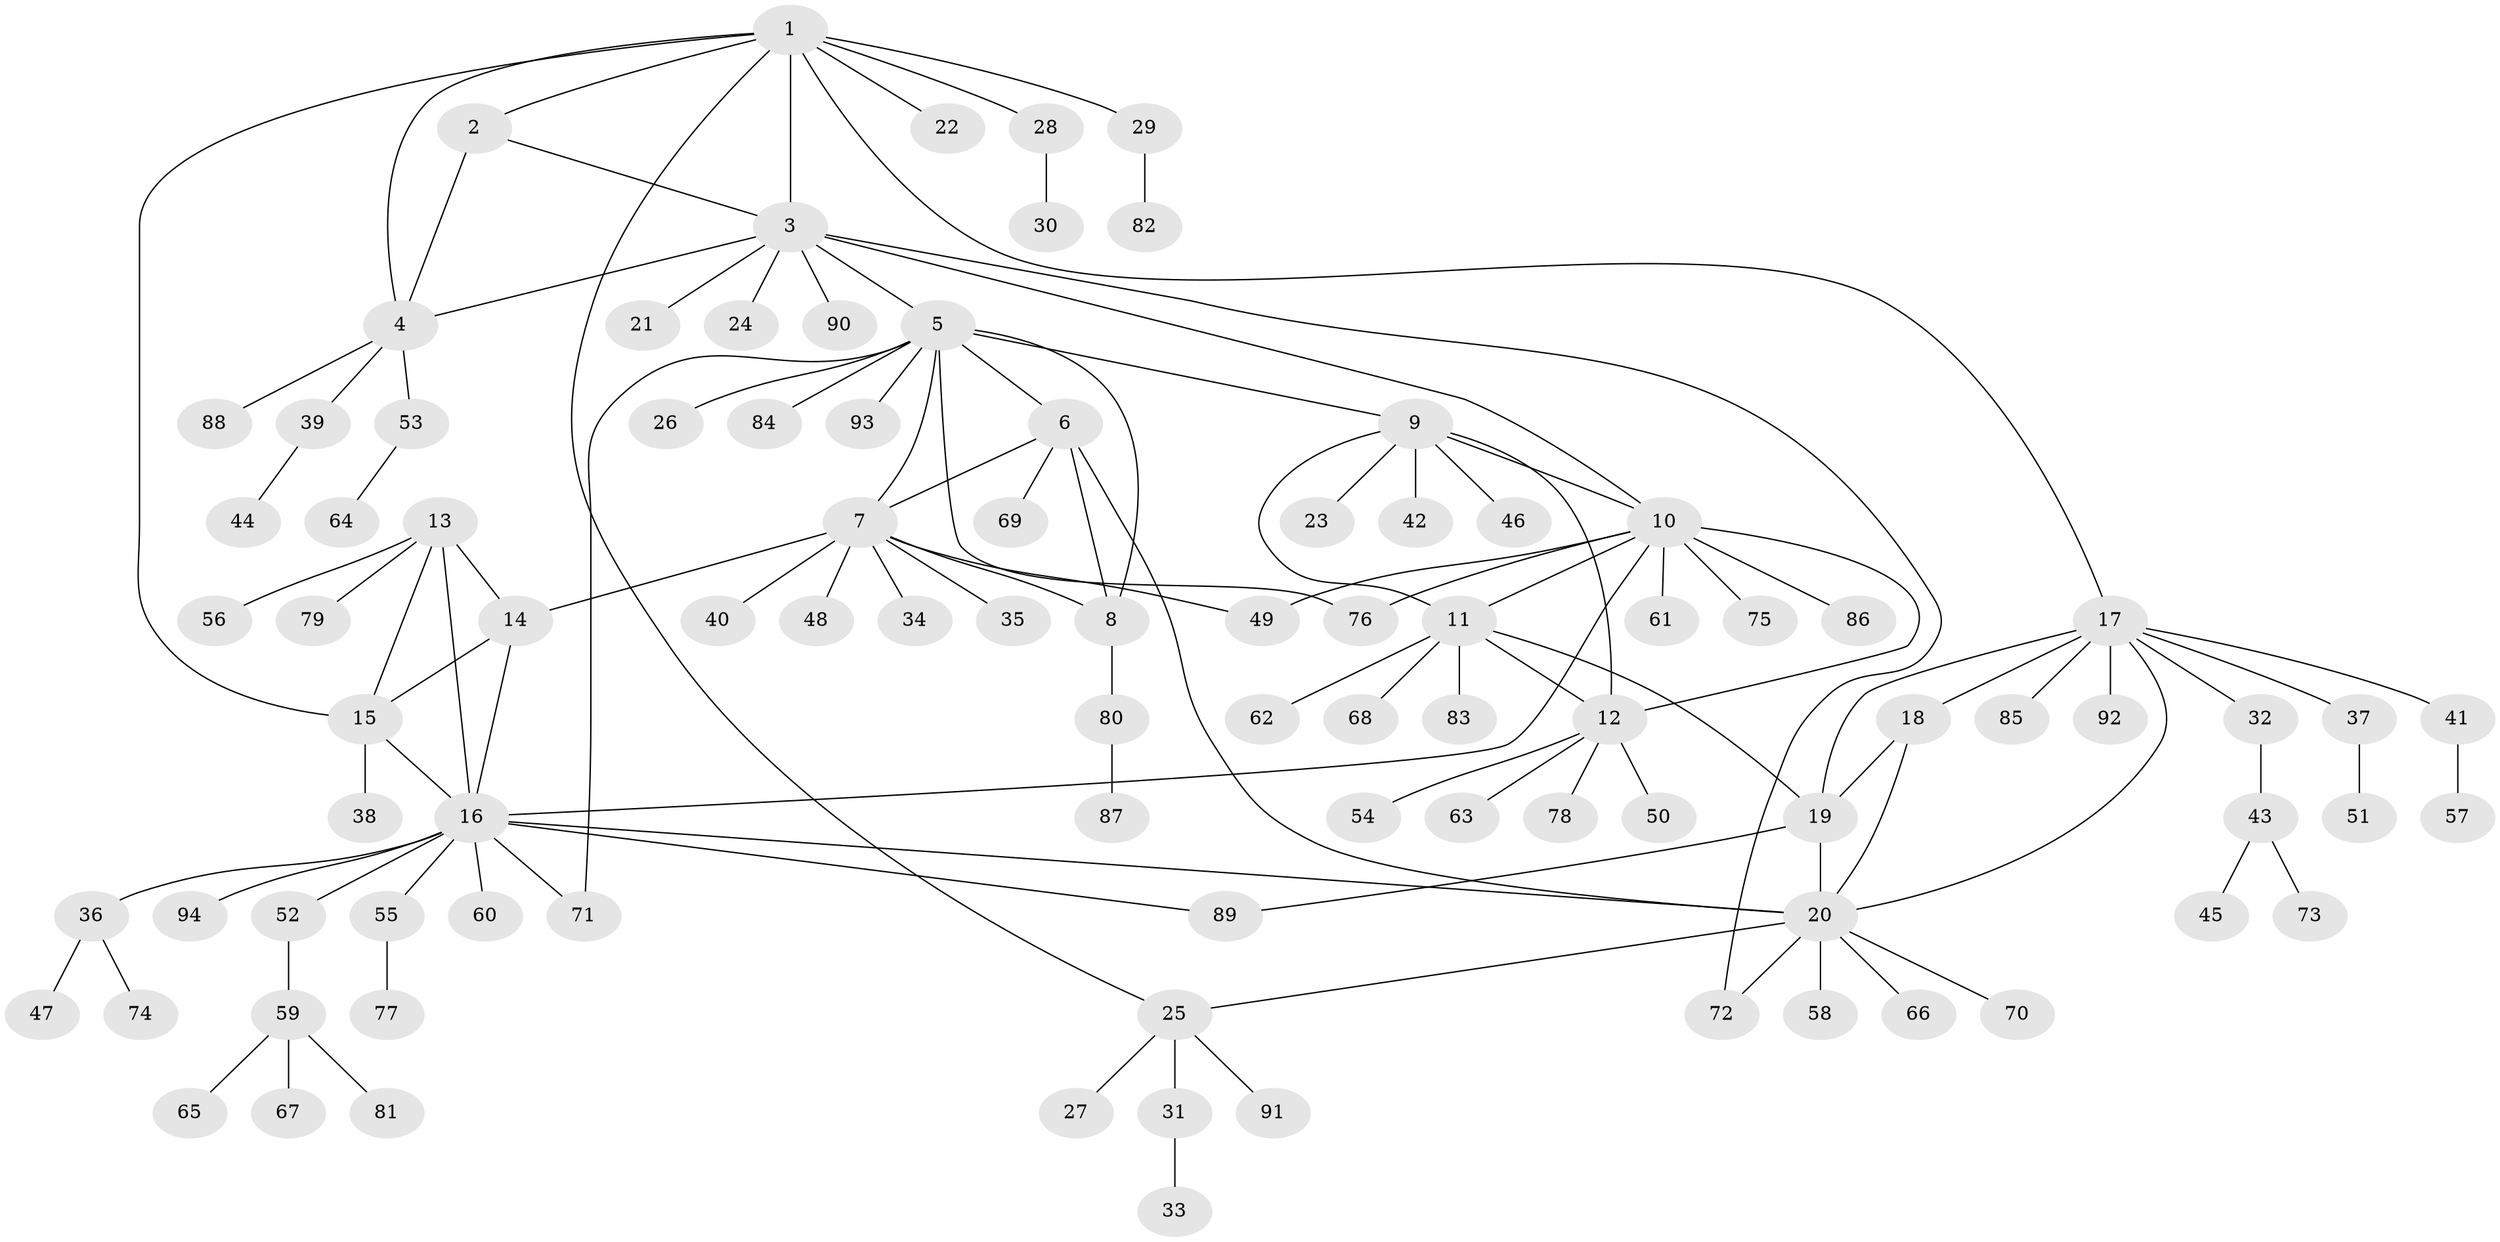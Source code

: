 // coarse degree distribution, {4: 0.0425531914893617, 3: 0.0425531914893617, 1: 0.8085106382978723, 18: 0.02127659574468085, 5: 0.02127659574468085, 16: 0.02127659574468085, 9: 0.02127659574468085, 2: 0.02127659574468085}
// Generated by graph-tools (version 1.1) at 2025/58/03/04/25 21:58:40]
// undirected, 94 vertices, 120 edges
graph export_dot {
graph [start="1"]
  node [color=gray90,style=filled];
  1;
  2;
  3;
  4;
  5;
  6;
  7;
  8;
  9;
  10;
  11;
  12;
  13;
  14;
  15;
  16;
  17;
  18;
  19;
  20;
  21;
  22;
  23;
  24;
  25;
  26;
  27;
  28;
  29;
  30;
  31;
  32;
  33;
  34;
  35;
  36;
  37;
  38;
  39;
  40;
  41;
  42;
  43;
  44;
  45;
  46;
  47;
  48;
  49;
  50;
  51;
  52;
  53;
  54;
  55;
  56;
  57;
  58;
  59;
  60;
  61;
  62;
  63;
  64;
  65;
  66;
  67;
  68;
  69;
  70;
  71;
  72;
  73;
  74;
  75;
  76;
  77;
  78;
  79;
  80;
  81;
  82;
  83;
  84;
  85;
  86;
  87;
  88;
  89;
  90;
  91;
  92;
  93;
  94;
  1 -- 2;
  1 -- 3;
  1 -- 4;
  1 -- 15;
  1 -- 17;
  1 -- 22;
  1 -- 25;
  1 -- 28;
  1 -- 29;
  2 -- 3;
  2 -- 4;
  3 -- 4;
  3 -- 5;
  3 -- 10;
  3 -- 21;
  3 -- 24;
  3 -- 72;
  3 -- 90;
  4 -- 39;
  4 -- 53;
  4 -- 88;
  5 -- 6;
  5 -- 7;
  5 -- 8;
  5 -- 9;
  5 -- 26;
  5 -- 71;
  5 -- 76;
  5 -- 84;
  5 -- 93;
  6 -- 7;
  6 -- 8;
  6 -- 20;
  6 -- 69;
  7 -- 8;
  7 -- 14;
  7 -- 34;
  7 -- 35;
  7 -- 40;
  7 -- 48;
  7 -- 49;
  8 -- 80;
  9 -- 10;
  9 -- 11;
  9 -- 12;
  9 -- 23;
  9 -- 42;
  9 -- 46;
  10 -- 11;
  10 -- 12;
  10 -- 16;
  10 -- 49;
  10 -- 61;
  10 -- 75;
  10 -- 76;
  10 -- 86;
  11 -- 12;
  11 -- 19;
  11 -- 62;
  11 -- 68;
  11 -- 83;
  12 -- 50;
  12 -- 54;
  12 -- 63;
  12 -- 78;
  13 -- 14;
  13 -- 15;
  13 -- 16;
  13 -- 56;
  13 -- 79;
  14 -- 15;
  14 -- 16;
  15 -- 16;
  15 -- 38;
  16 -- 20;
  16 -- 36;
  16 -- 52;
  16 -- 55;
  16 -- 60;
  16 -- 71;
  16 -- 89;
  16 -- 94;
  17 -- 18;
  17 -- 19;
  17 -- 20;
  17 -- 32;
  17 -- 37;
  17 -- 41;
  17 -- 85;
  17 -- 92;
  18 -- 19;
  18 -- 20;
  19 -- 20;
  19 -- 89;
  20 -- 25;
  20 -- 58;
  20 -- 66;
  20 -- 70;
  20 -- 72;
  25 -- 27;
  25 -- 31;
  25 -- 91;
  28 -- 30;
  29 -- 82;
  31 -- 33;
  32 -- 43;
  36 -- 47;
  36 -- 74;
  37 -- 51;
  39 -- 44;
  41 -- 57;
  43 -- 45;
  43 -- 73;
  52 -- 59;
  53 -- 64;
  55 -- 77;
  59 -- 65;
  59 -- 67;
  59 -- 81;
  80 -- 87;
}
